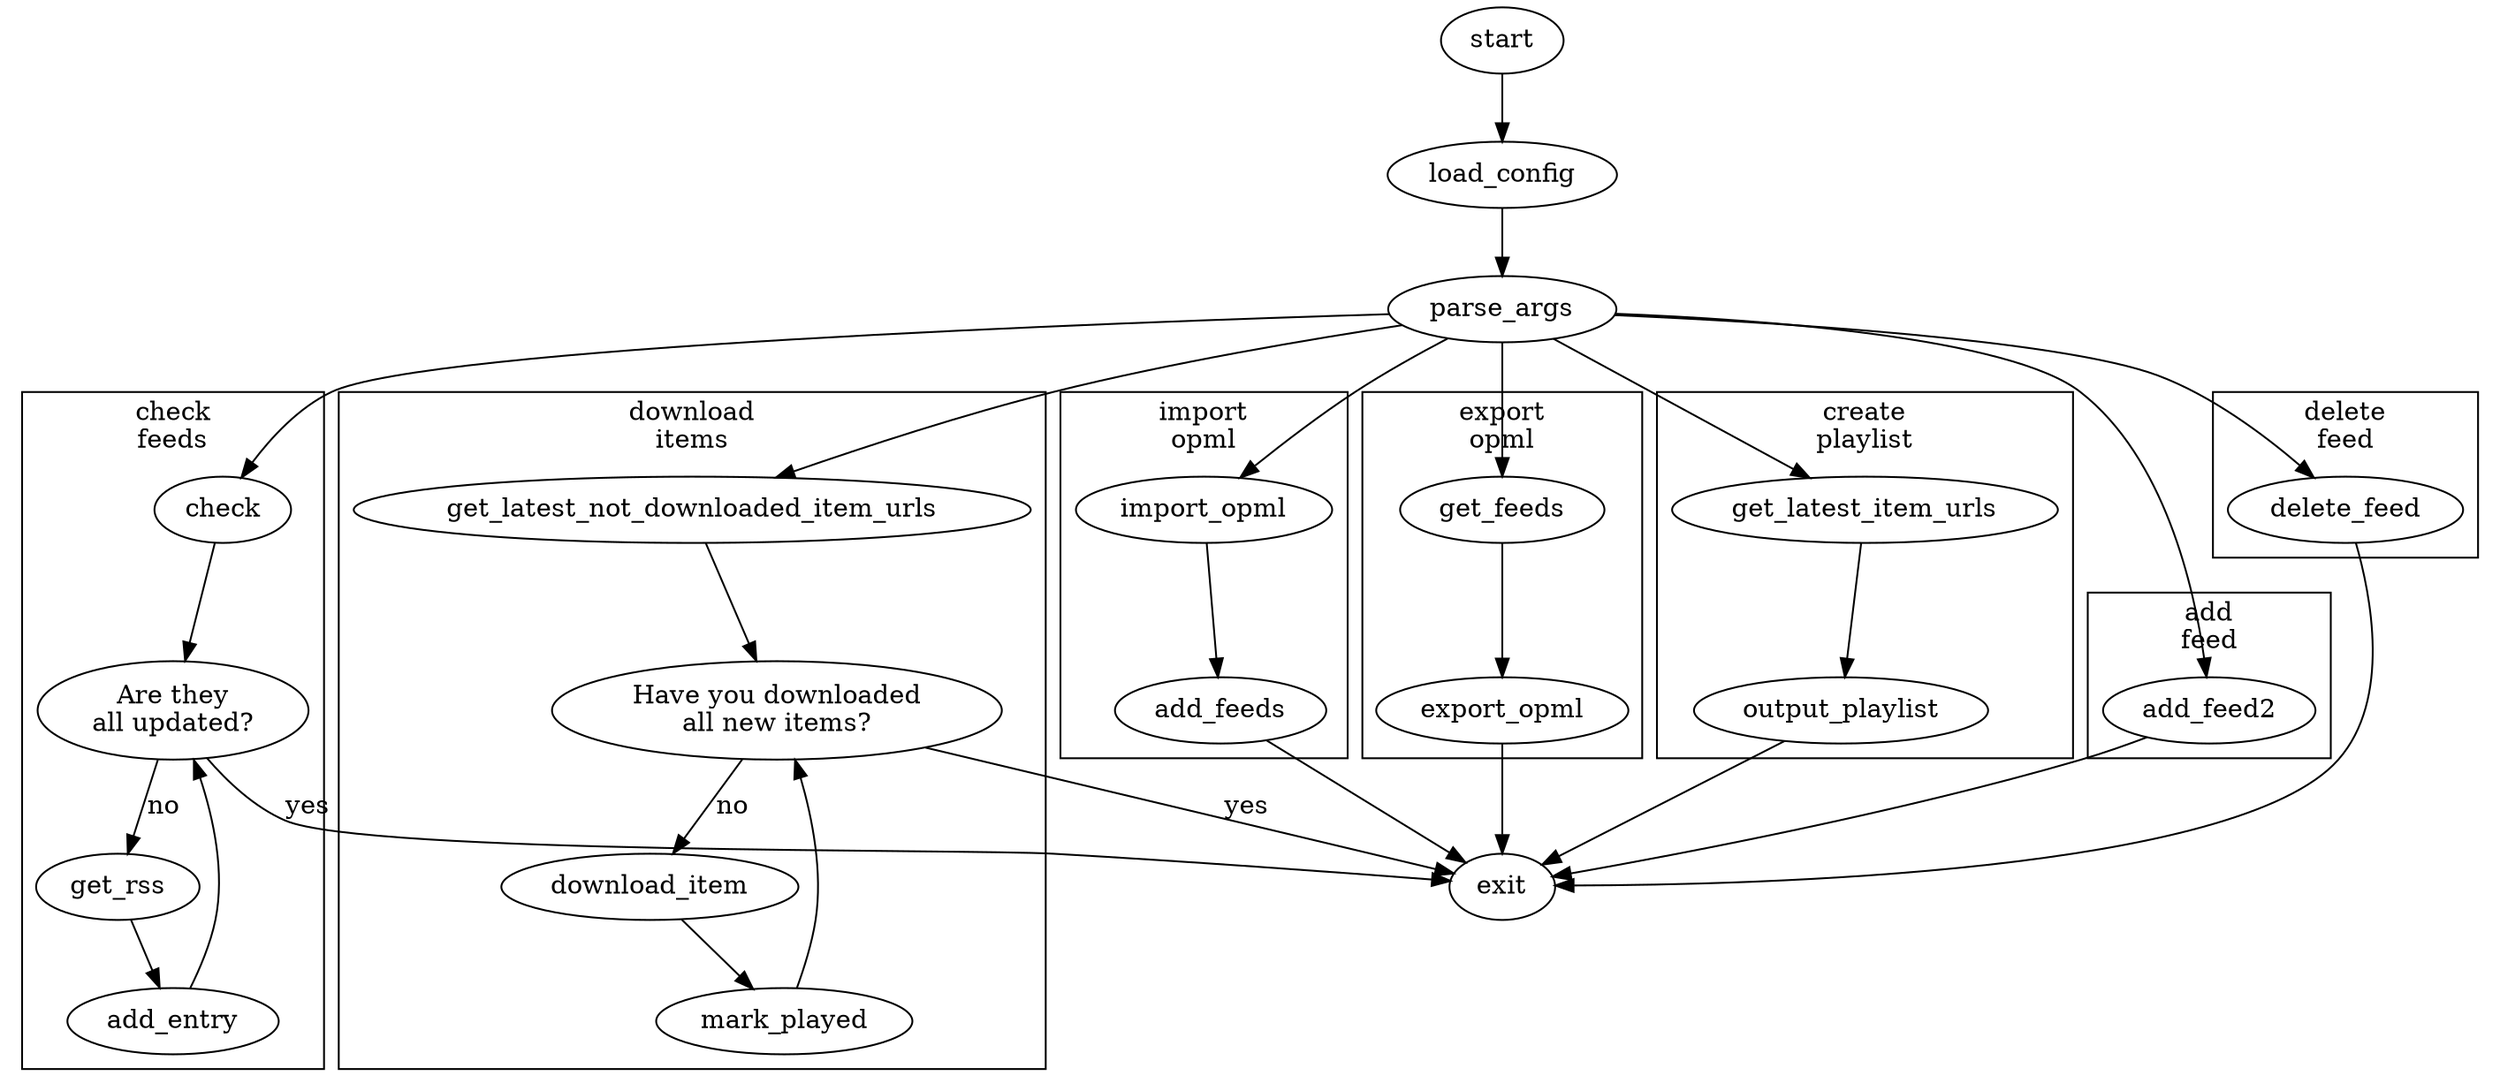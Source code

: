 digraph {
start -> load_config;
load_config -> parse_args;


parse_args -> check;
parse_args -> get_latest_not_downloaded_item_urls;
parse_args -> get_latest_item_urls;
parse_args -> import_opml;
parse_args -> get_feeds;

parse_args -> add_feed2;
parse_args -> delete_feed;

subgraph cluster_0 {

    check -> allupdated;

    allupdated -> get_rss[label="no"];
    get_rss -> add_entry;
    add_entry -> allupdated;

    allupdated[label="Are they\nall updated?"]
    label = "check\nfeeds";
}    
    
    
subgraph cluster_1 {    
    get_latest_not_downloaded_item_urls -> loop;
    loop -> download_item[label="no"];
    download_item -> mark_played;
    mark_played -> loop;

    loop[label="Have you downloaded\nall new items?"]
    label = "download\nitems";
}

subgraph cluster_2 {    
import_opml -> add_feeds;
label = "import\nopml";
}

subgraph cluster_3 {    
get_feeds -> export_opml;
label = "export\nopml";
}

subgraph cluster_4 {    
get_latest_item_urls -> output_playlist;
label = "create\nplaylist";
}

subgraph cluster_5 {    
add_feed2;
label = "add\nfeed";
}

subgraph cluster_6 {    
delete_feed;
label = "delete\nfeed";
}



loop -> exit[label="yes"];
output_playlist -> exit;
allupdated -> exit[label="yes"];

add_feeds -> exit;
export_opml -> exit;

add_feed2 -> exit;
delete_feed -> exit;
}
